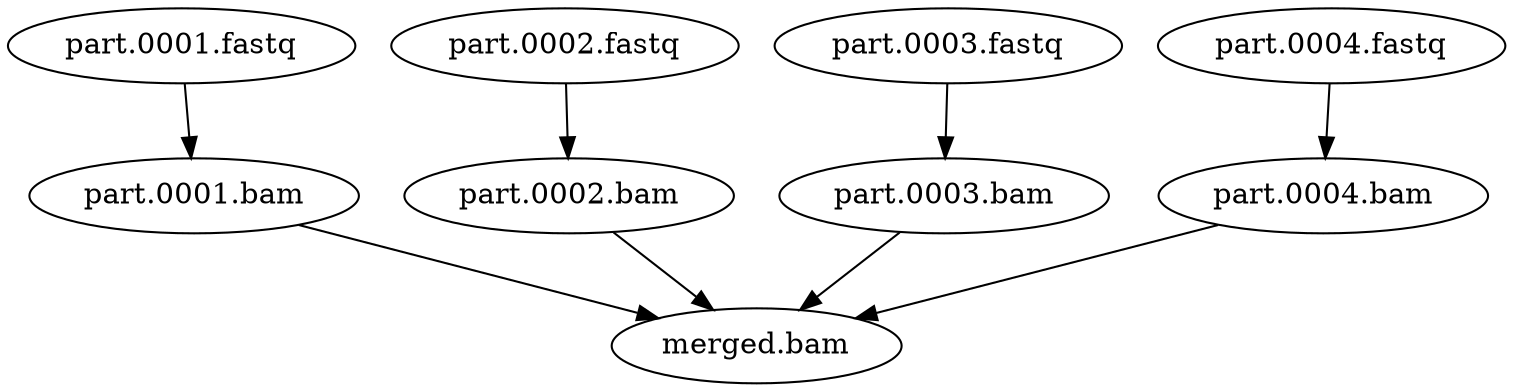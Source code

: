 digraph G{
fastq1[label="part.0001.fastq"];
fastq2[label="part.0002.fastq"];
fastq3[label="part.0003.fastq"];
fastq4[label="part.0004.fastq"];
bam1[label="part.0001.bam"];
bam2[label="part.0002.bam"];
bam3[label="part.0003.bam"];
bam4[label="part.0004.bam"];
merged[label="merged.bam"];

fastq1 -> bam1;
fastq2 -> bam2;
fastq3 -> bam3;
fastq4 -> bam4;

bam1-> merged;
bam2-> merged;
bam3-> merged;
bam4-> merged;
}
